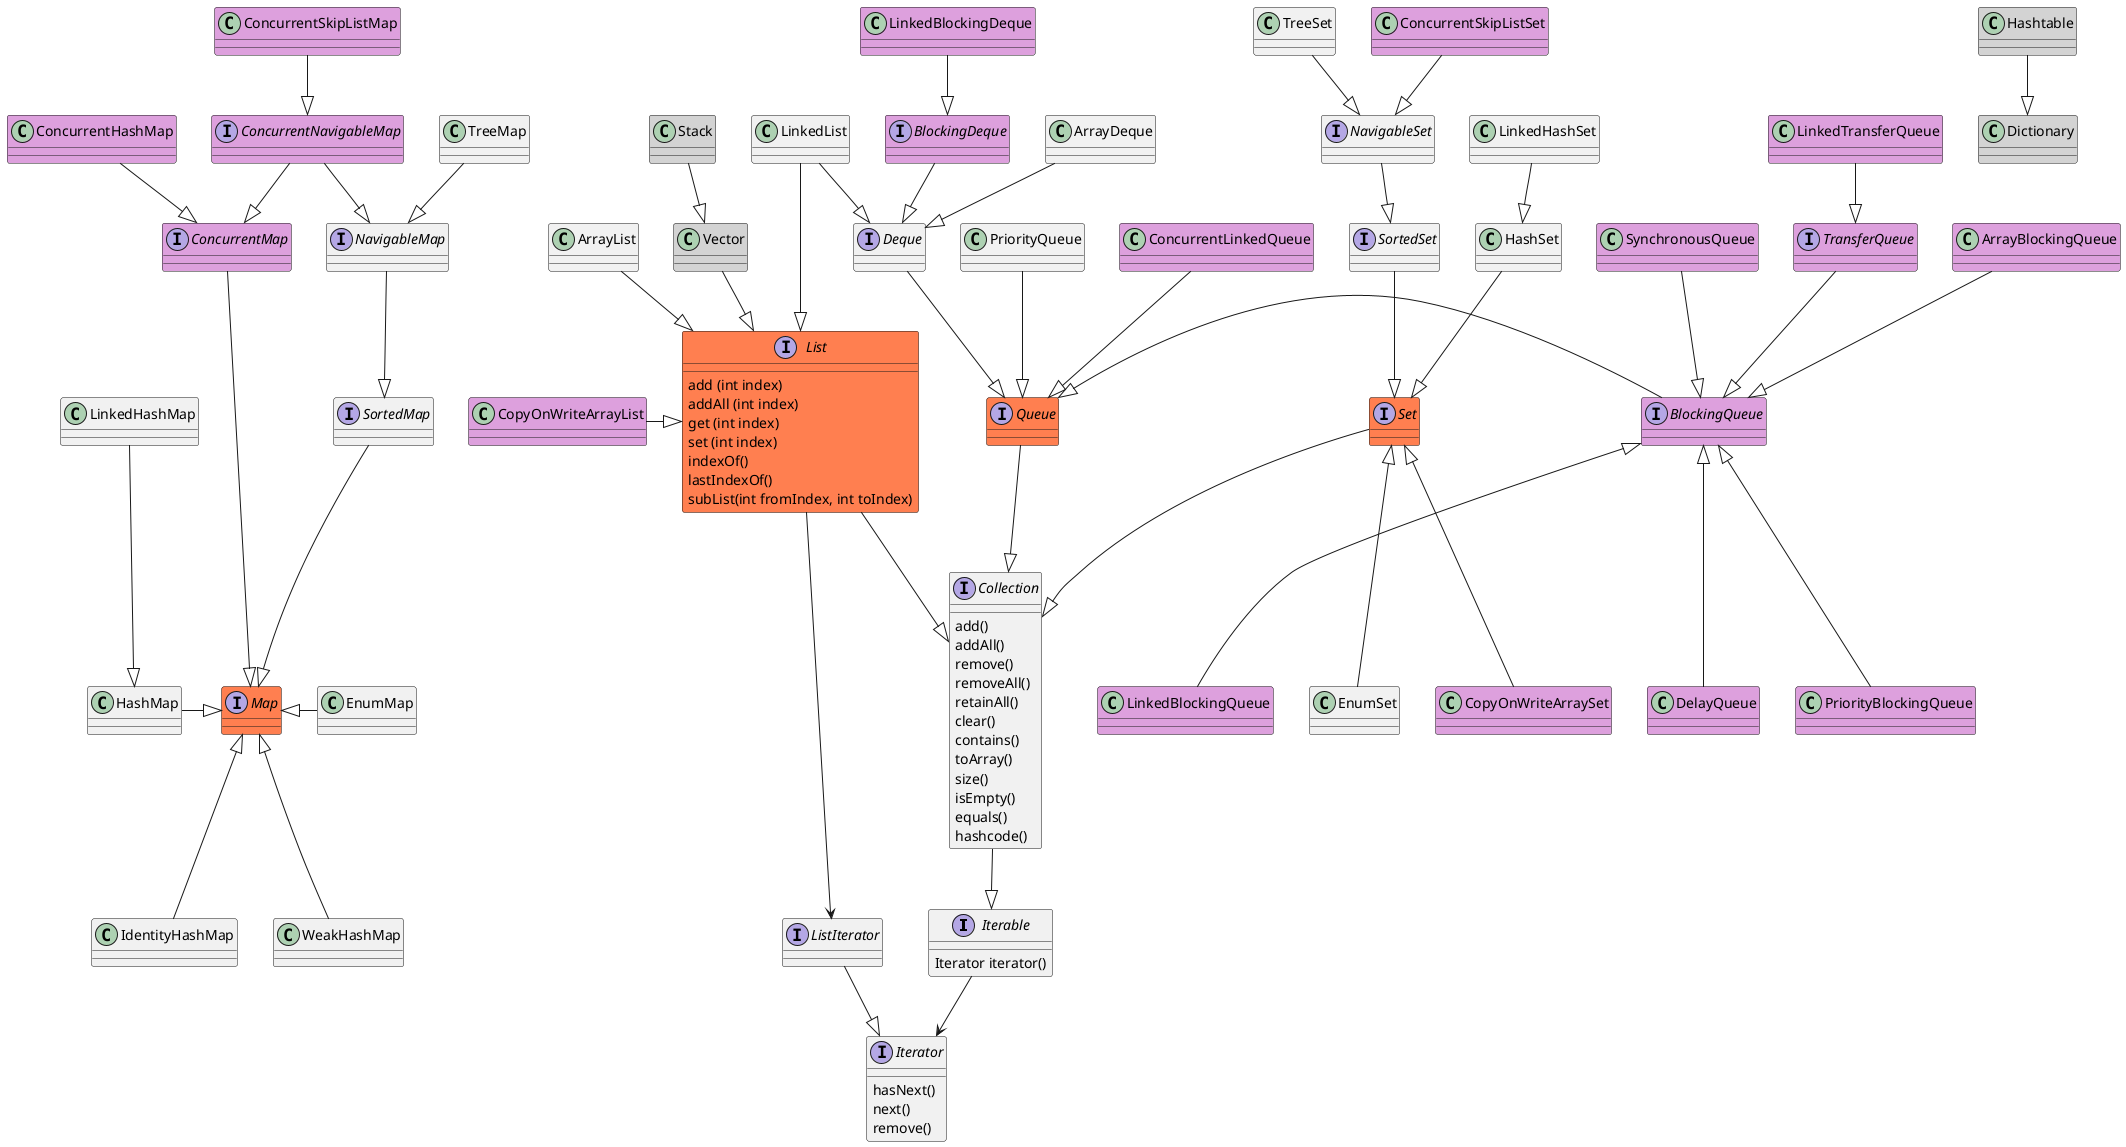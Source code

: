 @startuml



interface Iterable {
	Iterator iterator()
}

interface Iterator {
	hasNext()
	next()
	remove()
}

interface ListIterator {

}

interface Collection{
	add()
	addAll()
	remove()
	removeAll()
	retainAll()
	clear()
	contains()
    toArray()
	size()
	isEmpty()
	equals()
	hashcode()
}

interface List #coral {
	add (int index)
	addAll (int index)
	get (int index)
	set (int index)
	indexOf()
	lastIndexOf()
	subList(int fromIndex, int toIndex)
}
interface Set #coral
interface SortedSet
interface NavigableSet

interface Queue #coral
interface Deque
interface BlockingQueue #Plum
interface TransferQueue #Plum
interface BlockingDeque #Plum

interface Map #coral
interface SortedMap
interface NavigableMap
interface ConcurrentMap #Plum
interface ConcurrentNavigableMap #Plum

class PriorityQueue
class ArrayBlockingQueue #Plum
class DelayQueue #Plum
class LinkedBlockingDeque #Plum
class LinkedTransferQueue #Plum
class ConcurrentLinkedQueue #Plum
class SynchronousQueue #Plum
class PriorityBlockingQueue #Plum
class LinkedBlockingQueue #Plum

class ArrayList
class LinkedList
class CopyOnWriteArrayList #Plum
class Vector #LightGrey
class Stack  #LightGrey


class HashSet
class LinkedHashSet
class TreeSet
class EnumSet
class CopyOnWriteArraySet #Plum
class ConcurrentSkipListSet #Plum

class HashMap
class LinkedHashMap
class TreeMap
class EnumMap
class IdentityHashMap
class WeakHashMap
class ConcurrentHashMap #Plum
class ConcurrentSkipListMap #Plum

class Dictionary #LightGrey
class Hashtable #LightGrey


Iterable --> Iterator
ListIterator --|> Iterator
Collection --|> Iterable


Queue --|> Collection
Deque --|> Queue
ArrayDeque --|> Deque
BlockingQueue -left-|> Queue
BlockingDeque --|> Deque
PriorityQueue --|> Queue
ConcurrentLinkedQueue --|> Queue

TransferQueue --|> BlockingQueue
ArrayBlockingQueue --|> BlockingQueue
SynchronousQueue --|> BlockingQueue
PriorityBlockingQueue -up-|> BlockingQueue
LinkedBlockingQueue -up-|> BlockingQueue
DelayQueue -up-|> BlockingQueue
LinkedBlockingDeque --|> BlockingDeque
LinkedTransferQueue --|> TransferQueue



Set  --|> Collection
SortedSet --|> Set
NavigableSet --|> SortedSet
HashSet --|> Set
EnumSet -up-|> Set
TreeSet --|> NavigableSet
LinkedHashSet --|> HashSet
CopyOnWriteArraySet -up-|> Set
ConcurrentSkipListSet --|> NavigableSet

List --|> Collection
List --> ListIterator
ArrayList --|> List
LinkedList --|> List
CopyOnWriteArrayList -right-|> List
LinkedList --|> Deque
Vector --|> List
Stack  --|> Vector


SortedMap --|> Map
NavigableMap --|> SortedMap
Hashtable --|> Dictionary
HashMap -right-|> Map
EnumMap -left-|> Map
TreeMap --|> NavigableMap
LinkedHashMap --|> HashMap
IdentityHashMap -up-|> Map
WeakHashMap -up-|> Map
ConcurrentMap  --|> Map
ConcurrentNavigableMap --|> NavigableMap
ConcurrentNavigableMap --|> ConcurrentMap
ConcurrentHashMap --|> ConcurrentMap
ConcurrentSkipListMap --|> ConcurrentNavigableMap



@enduml